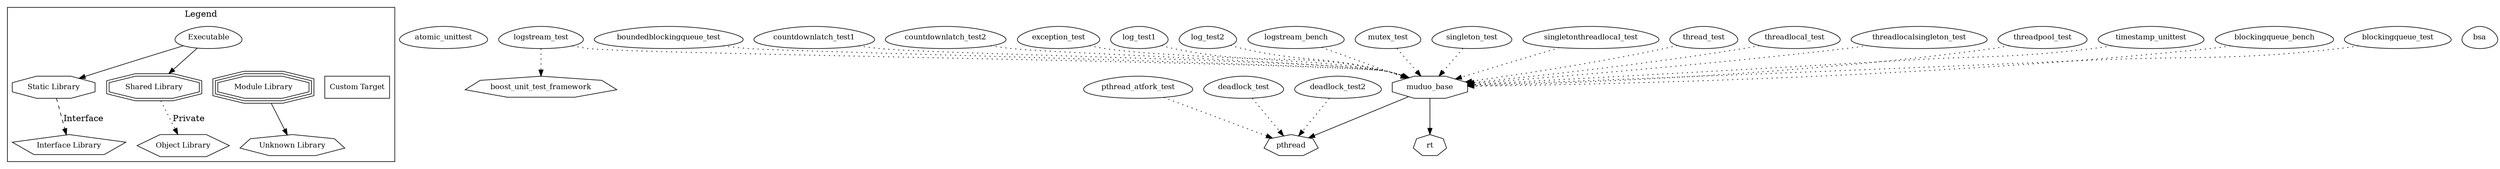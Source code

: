 digraph "muduo" {
node [
  fontsize = "12"
];
subgraph clusterLegend {
  label = "Legend";
  color = black;
  edge [ style = invis ];
  legendNode0 [ label = "Executable", shape = egg ];
  legendNode1 [ label = "Static Library", shape = octagon ];
  legendNode2 [ label = "Shared Library", shape = doubleoctagon ];
  legendNode3 [ label = "Module Library", shape = tripleoctagon ];
  legendNode4 [ label = "Interface Library", shape = pentagon ];
  legendNode5 [ label = "Object Library", shape = hexagon ];
  legendNode6 [ label = "Unknown Library", shape = septagon ];
  legendNode7 [ label = "Custom Target", shape = box ];
  legendNode0 -> legendNode1 [ style = solid ];
  legendNode0 -> legendNode2 [ style = solid ];
  legendNode0 -> legendNode3;
  legendNode1 -> legendNode4 [ label = "Interface", style = dashed ];
  legendNode2 -> legendNode5 [ label = "Private", style = dotted ];
  legendNode3 -> legendNode6 [ style = solid ];
  legendNode0 -> legendNode7;
}
    "node0" [ label = "atomic_unittest", shape = egg ];
    "node1" [ label = "blockingqueue_bench", shape = egg ];
    "node2" [ label = "muduo_base", shape = octagon ];
    "node3" [ label = "pthread", shape = septagon ];
    "node2" -> "node3"  // muduo_base -> pthread
    "node4" [ label = "rt", shape = septagon ];
    "node2" -> "node4"  // muduo_base -> rt
    "node1" -> "node2" [ style = dotted ] // blockingqueue_bench -> muduo_base
    "node5" [ label = "blockingqueue_test", shape = egg ];
    "node5" -> "node2" [ style = dotted ] // blockingqueue_test -> muduo_base
    "node6" [ label = "boundedblockingqueue_test", shape = egg ];
    "node6" -> "node2" [ style = dotted ] // boundedblockingqueue_test -> muduo_base
    "node7" [ label = "bsa", shape = egg ];
    "node8" [ label = "countdownlatch_test1", shape = egg ];
    "node8" -> "node2" [ style = dotted ] // countdownlatch_test1 -> muduo_base
    "node9" [ label = "countdownlatch_test2", shape = egg ];
    "node9" -> "node2" [ style = dotted ] // countdownlatch_test2 -> muduo_base
    "node10" [ label = "deadlock_test", shape = egg ];
    "node10" -> "node3" [ style = dotted ] // deadlock_test -> pthread
    "node11" [ label = "deadlock_test2", shape = egg ];
    "node11" -> "node3" [ style = dotted ] // deadlock_test2 -> pthread
    "node12" [ label = "exception_test", shape = egg ];
    "node12" -> "node2" [ style = dotted ] // exception_test -> muduo_base
    "node13" [ label = "log_test1", shape = egg ];
    "node13" -> "node2" [ style = dotted ] // log_test1 -> muduo_base
    "node14" [ label = "log_test2", shape = egg ];
    "node14" -> "node2" [ style = dotted ] // log_test2 -> muduo_base
    "node15" [ label = "logstream_bench", shape = egg ];
    "node15" -> "node2" [ style = dotted ] // logstream_bench -> muduo_base
    "node16" [ label = "logstream_test", shape = egg ];
    "node17" [ label = "boost_unit_test_framework", shape = septagon ];
    "node16" -> "node17" [ style = dotted ] // logstream_test -> boost_unit_test_framework
    "node16" -> "node2" [ style = dotted ] // logstream_test -> muduo_base
    "node18" [ label = "mutex_test", shape = egg ];
    "node18" -> "node2" [ style = dotted ] // mutex_test -> muduo_base
    "node19" [ label = "pthread_atfork_test", shape = egg ];
    "node19" -> "node3" [ style = dotted ] // pthread_atfork_test -> pthread
    "node20" [ label = "singleton_test", shape = egg ];
    "node20" -> "node2" [ style = dotted ] // singleton_test -> muduo_base
    "node21" [ label = "singletonthreadlocal_test", shape = egg ];
    "node21" -> "node2" [ style = dotted ] // singletonthreadlocal_test -> muduo_base
    "node22" [ label = "thread_test", shape = egg ];
    "node22" -> "node2" [ style = dotted ] // thread_test -> muduo_base
    "node23" [ label = "threadlocal_test", shape = egg ];
    "node23" -> "node2" [ style = dotted ] // threadlocal_test -> muduo_base
    "node24" [ label = "threadlocalsingleton_test", shape = egg ];
    "node24" -> "node2" [ style = dotted ] // threadlocalsingleton_test -> muduo_base
    "node25" [ label = "threadpool_test", shape = egg ];
    "node25" -> "node2" [ style = dotted ] // threadpool_test -> muduo_base
    "node26" [ label = "timestamp_unittest", shape = egg ];
    "node26" -> "node2" [ style = dotted ] // timestamp_unittest -> muduo_base
}
